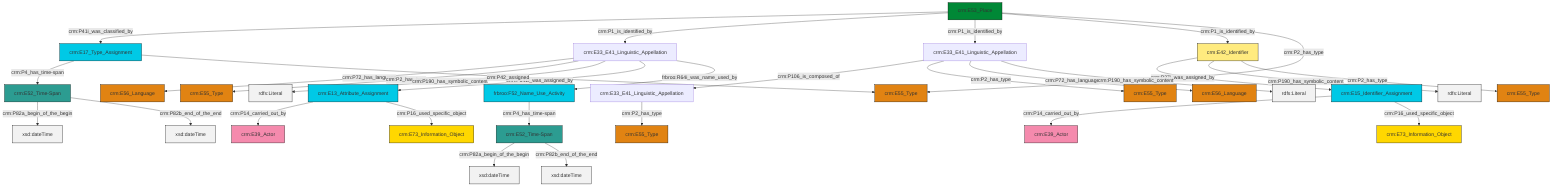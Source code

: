 graph TD
classDef Literal fill:#f2f2f2,stroke:#000000;
classDef CRM_Entity fill:#FFFFFF,stroke:#000000;
classDef Temporal_Entity fill:#00C9E6, stroke:#000000;
classDef Type fill:#E18312, stroke:#000000;
classDef Time-Span fill:#2C9C91, stroke:#000000;
classDef Appellation fill:#FFEB7F, stroke:#000000;
classDef Place fill:#008836, stroke:#000000;
classDef Persistent_Item fill:#B266B2, stroke:#000000;
classDef Conceptual_Object fill:#FFD700, stroke:#000000;
classDef Physical_Thing fill:#D2B48C, stroke:#000000;
classDef Actor fill:#f58aad, stroke:#000000;
classDef PC_Classes fill:#4ce600, stroke:#000000;
classDef Multi fill:#cccccc,stroke:#000000;

0["crm:E52_Time-Span"]:::Time-Span -->|crm:P82a_begin_of_the_begin| 1[xsd:dateTime]:::Literal
4["crm:E33_E41_Linguistic_Appellation"]:::Default -->|crm:P72_has_language| 5["crm:E56_Language"]:::Type
4["crm:E33_E41_Linguistic_Appellation"]:::Default -->|crm:P2_has_type| 8["crm:E55_Type"]:::Type
4["crm:E33_E41_Linguistic_Appellation"]:::Default -->|crm:P190_has_symbolic_content| 9[rdfs:Literal]:::Literal
10["crm:E42_Identifier"]:::Appellation -->|crm:P37i_was_assigned_by| 11["crm:E15_Identifier_Assignment"]:::Temporal_Entity
11["crm:E15_Identifier_Assignment"]:::Temporal_Entity -->|crm:P14_carried_out_by| 12["crm:E39_Actor"]:::Actor
14["crm:E13_Attribute_Assignment"]:::Temporal_Entity -->|crm:P14_carried_out_by| 6["crm:E39_Actor"]:::Actor
19["crm:E33_E41_Linguistic_Appellation"]:::Default -->|crm:P106_is_composed_of| 20["crm:E33_E41_Linguistic_Appellation"]:::Default
0["crm:E52_Time-Span"]:::Time-Span -->|crm:P82b_end_of_the_end| 24[xsd:dateTime]:::Literal
26["crm:E53_Place"]:::Place -->|crm:P41i_was_classified_by| 27["crm:E17_Type_Assignment"]:::Temporal_Entity
11["crm:E15_Identifier_Assignment"]:::Temporal_Entity -->|crm:P16_used_specific_object| 28["crm:E73_Information_Object"]:::Conceptual_Object
19["crm:E33_E41_Linguistic_Appellation"]:::Default -->|crm:P2_has_type| 17["crm:E55_Type"]:::Type
10["crm:E42_Identifier"]:::Appellation -->|crm:P190_has_symbolic_content| 34[rdfs:Literal]:::Literal
26["crm:E53_Place"]:::Place -->|crm:P1_is_identified_by| 4["crm:E33_E41_Linguistic_Appellation"]:::Default
10["crm:E42_Identifier"]:::Appellation -->|crm:P2_has_type| 21["crm:E55_Type"]:::Type
26["crm:E53_Place"]:::Place -->|crm:P1_is_identified_by| 19["crm:E33_E41_Linguistic_Appellation"]:::Default
4["crm:E33_E41_Linguistic_Appellation"]:::Default -->|crm:P141i_was_assigned_by| 14["crm:E13_Attribute_Assignment"]:::Temporal_Entity
27["crm:E17_Type_Assignment"]:::Temporal_Entity -->|crm:P4_has_time-span| 0["crm:E52_Time-Span"]:::Time-Span
27["crm:E17_Type_Assignment"]:::Temporal_Entity -->|crm:P42_assigned| 31["crm:E55_Type"]:::Type
4["crm:E33_E41_Linguistic_Appellation"]:::Default -->|frbroo:R64i_was_name_used_by| 38["frbroo:F52_Name_Use_Activity"]:::Temporal_Entity
2["crm:E52_Time-Span"]:::Time-Span -->|crm:P82a_begin_of_the_begin| 39[xsd:dateTime]:::Literal
14["crm:E13_Attribute_Assignment"]:::Temporal_Entity -->|crm:P16_used_specific_object| 40["crm:E73_Information_Object"]:::Conceptual_Object
19["crm:E33_E41_Linguistic_Appellation"]:::Default -->|crm:P72_has_language| 44["crm:E56_Language"]:::Type
26["crm:E53_Place"]:::Place -->|crm:P1_is_identified_by| 10["crm:E42_Identifier"]:::Appellation
19["crm:E33_E41_Linguistic_Appellation"]:::Default -->|crm:P190_has_symbolic_content| 45[rdfs:Literal]:::Literal
20["crm:E33_E41_Linguistic_Appellation"]:::Default -->|crm:P2_has_type| 15["crm:E55_Type"]:::Type
2["crm:E52_Time-Span"]:::Time-Span -->|crm:P82b_end_of_the_end| 50[xsd:dateTime]:::Literal
26["crm:E53_Place"]:::Place -->|crm:P2_has_type| 31["crm:E55_Type"]:::Type
38["frbroo:F52_Name_Use_Activity"]:::Temporal_Entity -->|crm:P4_has_time-span| 2["crm:E52_Time-Span"]:::Time-Span